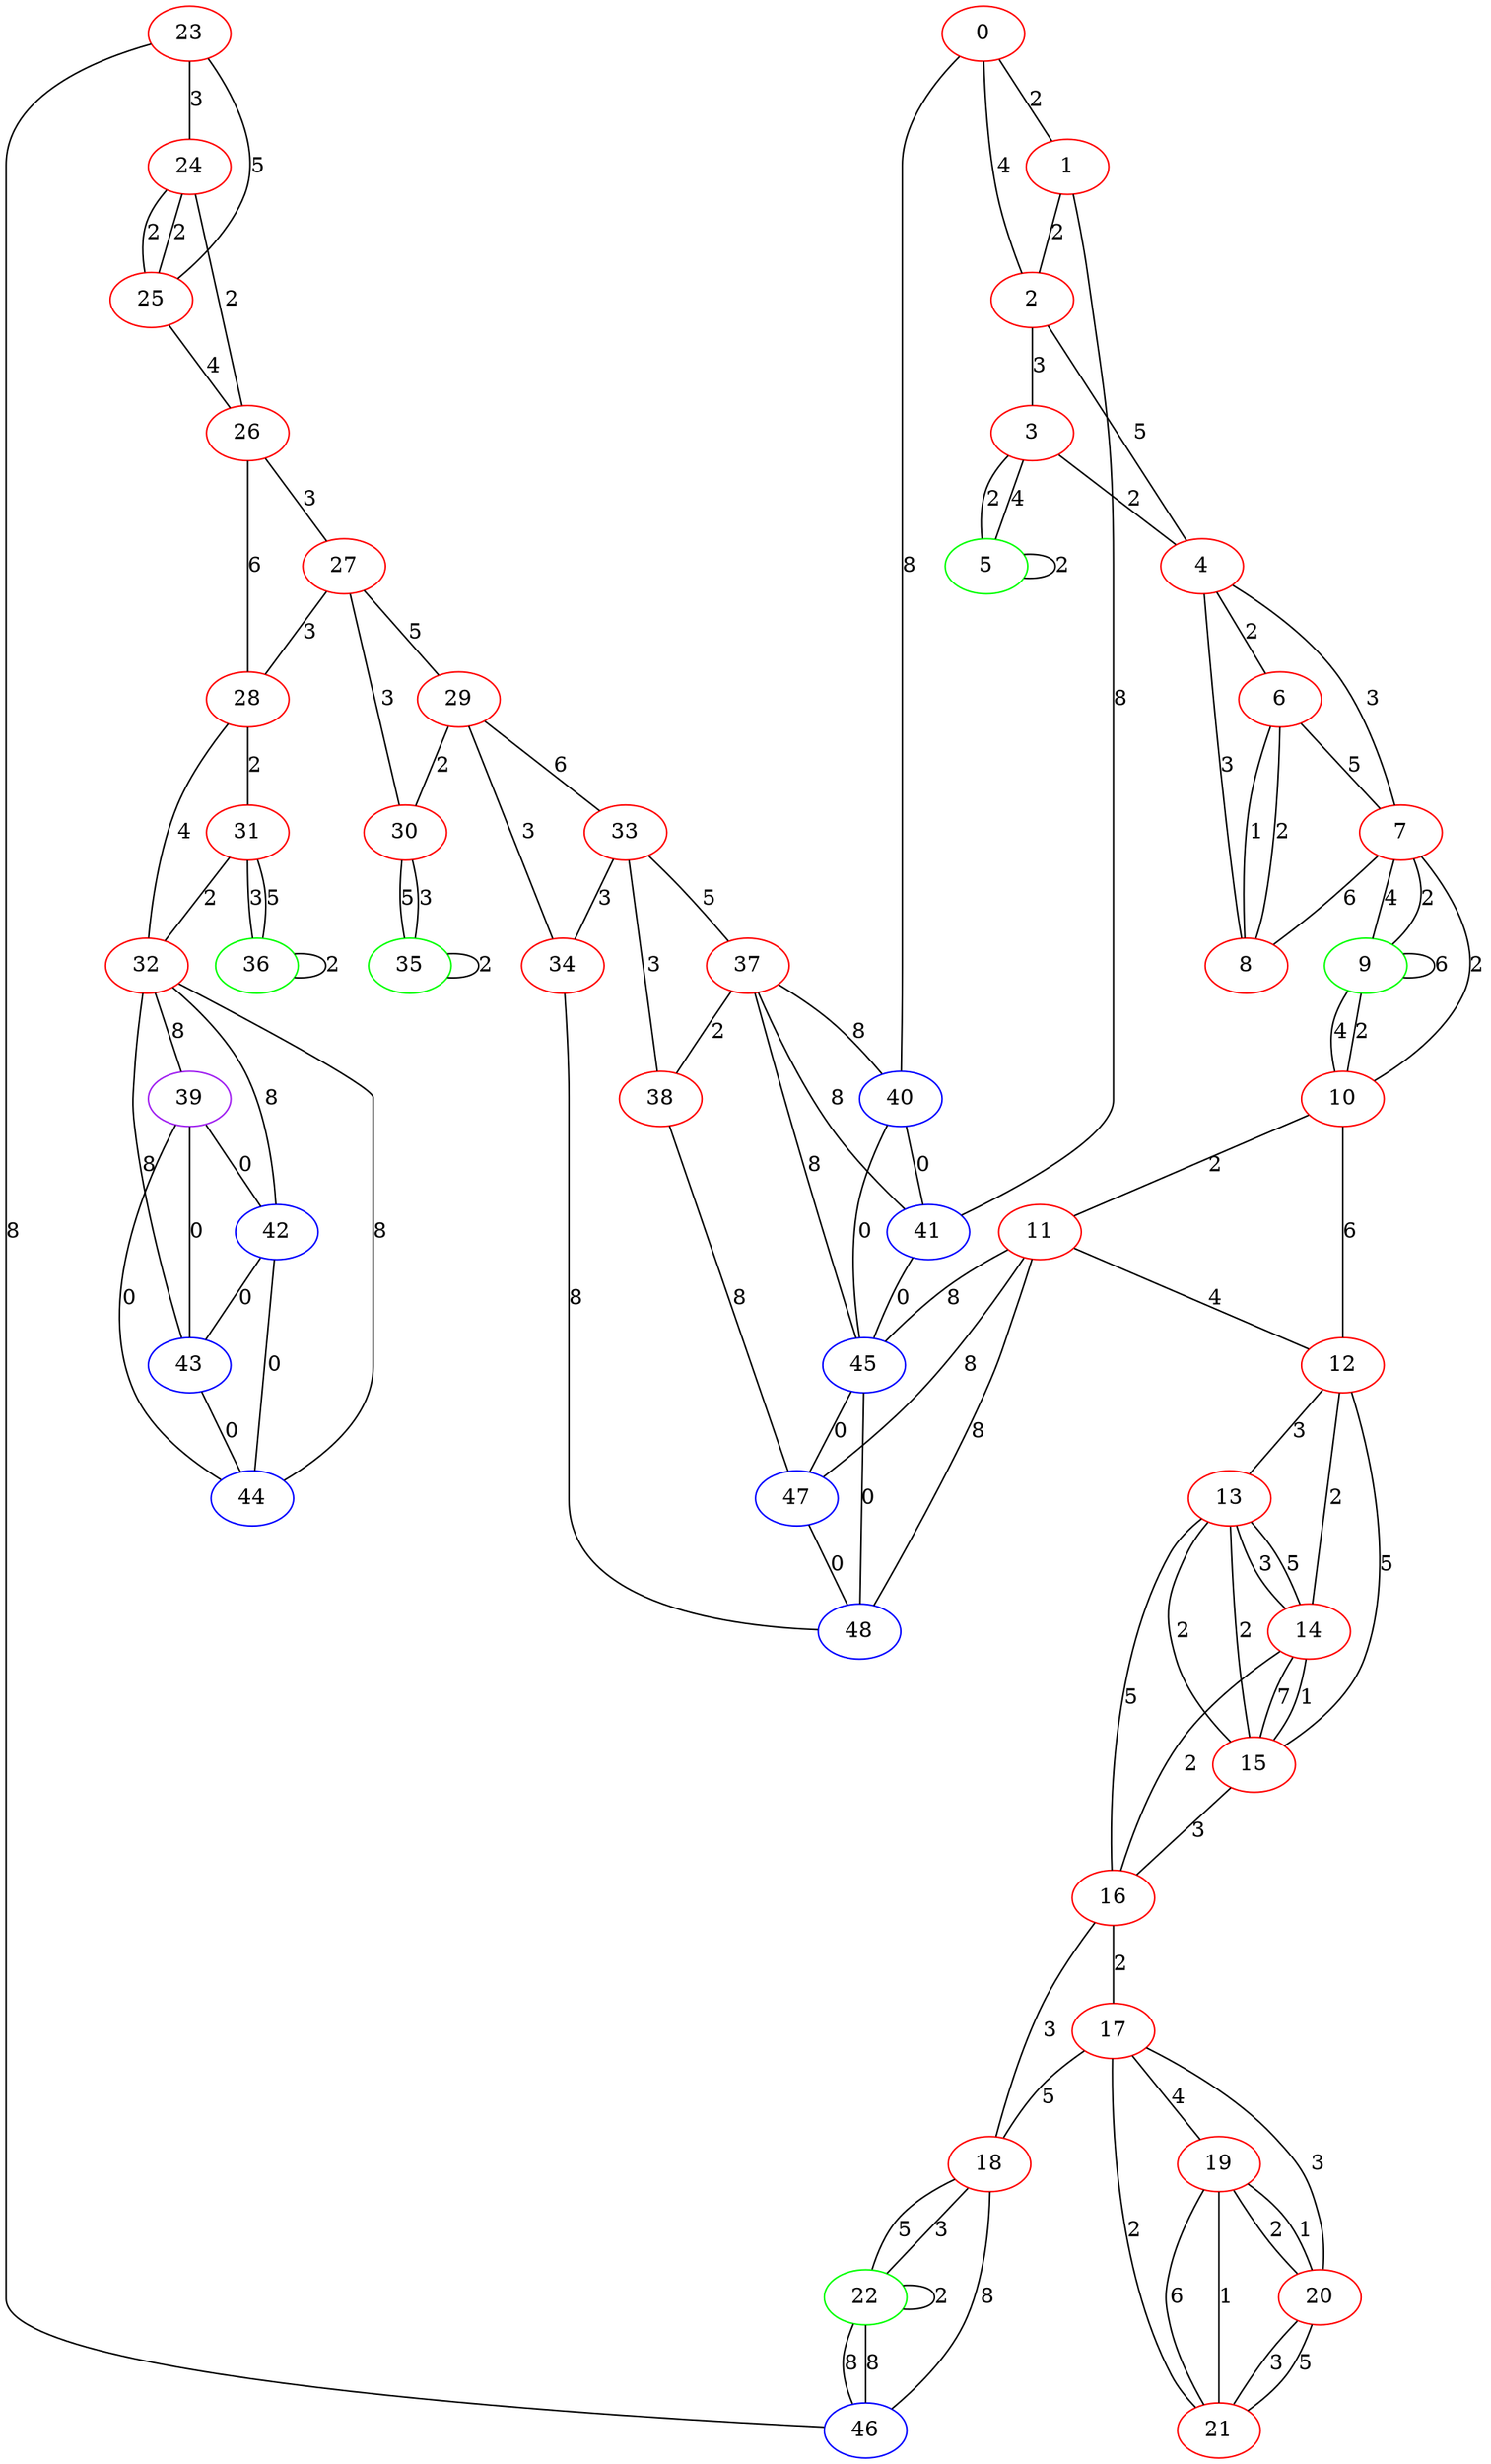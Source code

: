 graph "" {
0 [color=red, weight=1];
1 [color=red, weight=1];
2 [color=red, weight=1];
3 [color=red, weight=1];
4 [color=red, weight=1];
5 [color=green, weight=2];
6 [color=red, weight=1];
7 [color=red, weight=1];
8 [color=red, weight=1];
9 [color=green, weight=2];
10 [color=red, weight=1];
11 [color=red, weight=1];
12 [color=red, weight=1];
13 [color=red, weight=1];
14 [color=red, weight=1];
15 [color=red, weight=1];
16 [color=red, weight=1];
17 [color=red, weight=1];
18 [color=red, weight=1];
19 [color=red, weight=1];
20 [color=red, weight=1];
21 [color=red, weight=1];
22 [color=green, weight=2];
23 [color=red, weight=1];
24 [color=red, weight=1];
25 [color=red, weight=1];
26 [color=red, weight=1];
27 [color=red, weight=1];
28 [color=red, weight=1];
29 [color=red, weight=1];
30 [color=red, weight=1];
31 [color=red, weight=1];
32 [color=red, weight=1];
33 [color=red, weight=1];
34 [color=red, weight=1];
35 [color=green, weight=2];
36 [color=green, weight=2];
37 [color=red, weight=1];
38 [color=red, weight=1];
39 [color=purple, weight=4];
40 [color=blue, weight=3];
41 [color=blue, weight=3];
42 [color=blue, weight=3];
43 [color=blue, weight=3];
44 [color=blue, weight=3];
45 [color=blue, weight=3];
46 [color=blue, weight=3];
47 [color=blue, weight=3];
48 [color=blue, weight=3];
0 -- 40  [key=0, label=8];
0 -- 1  [key=0, label=2];
0 -- 2  [key=0, label=4];
1 -- 41  [key=0, label=8];
1 -- 2  [key=0, label=2];
2 -- 3  [key=0, label=3];
2 -- 4  [key=0, label=5];
3 -- 4  [key=0, label=2];
3 -- 5  [key=0, label=2];
3 -- 5  [key=1, label=4];
4 -- 8  [key=0, label=3];
4 -- 6  [key=0, label=2];
4 -- 7  [key=0, label=3];
5 -- 5  [key=0, label=2];
6 -- 8  [key=0, label=2];
6 -- 8  [key=1, label=1];
6 -- 7  [key=0, label=5];
7 -- 8  [key=0, label=6];
7 -- 9  [key=0, label=2];
7 -- 9  [key=1, label=4];
7 -- 10  [key=0, label=2];
9 -- 9  [key=0, label=6];
9 -- 10  [key=0, label=4];
9 -- 10  [key=1, label=2];
10 -- 11  [key=0, label=2];
10 -- 12  [key=0, label=6];
11 -- 48  [key=0, label=8];
11 -- 12  [key=0, label=4];
11 -- 45  [key=0, label=8];
11 -- 47  [key=0, label=8];
12 -- 13  [key=0, label=3];
12 -- 14  [key=0, label=2];
12 -- 15  [key=0, label=5];
13 -- 16  [key=0, label=5];
13 -- 14  [key=0, label=5];
13 -- 14  [key=1, label=3];
13 -- 15  [key=0, label=2];
13 -- 15  [key=1, label=2];
14 -- 16  [key=0, label=2];
14 -- 15  [key=0, label=7];
14 -- 15  [key=1, label=1];
15 -- 16  [key=0, label=3];
16 -- 17  [key=0, label=2];
16 -- 18  [key=0, label=3];
17 -- 18  [key=0, label=5];
17 -- 19  [key=0, label=4];
17 -- 20  [key=0, label=3];
17 -- 21  [key=0, label=2];
18 -- 46  [key=0, label=8];
18 -- 22  [key=0, label=3];
18 -- 22  [key=1, label=5];
19 -- 20  [key=0, label=1];
19 -- 20  [key=1, label=2];
19 -- 21  [key=0, label=6];
19 -- 21  [key=1, label=1];
20 -- 21  [key=0, label=5];
20 -- 21  [key=1, label=3];
22 -- 46  [key=0, label=8];
22 -- 46  [key=1, label=8];
22 -- 22  [key=0, label=2];
23 -- 24  [key=0, label=3];
23 -- 25  [key=0, label=5];
23 -- 46  [key=0, label=8];
24 -- 25  [key=0, label=2];
24 -- 25  [key=1, label=2];
24 -- 26  [key=0, label=2];
25 -- 26  [key=0, label=4];
26 -- 27  [key=0, label=3];
26 -- 28  [key=0, label=6];
27 -- 28  [key=0, label=3];
27 -- 29  [key=0, label=5];
27 -- 30  [key=0, label=3];
28 -- 32  [key=0, label=4];
28 -- 31  [key=0, label=2];
29 -- 33  [key=0, label=6];
29 -- 34  [key=0, label=3];
29 -- 30  [key=0, label=2];
30 -- 35  [key=0, label=3];
30 -- 35  [key=1, label=5];
31 -- 32  [key=0, label=2];
31 -- 36  [key=0, label=3];
31 -- 36  [key=1, label=5];
32 -- 39  [key=0, label=8];
32 -- 42  [key=0, label=8];
32 -- 43  [key=0, label=8];
32 -- 44  [key=0, label=8];
33 -- 34  [key=0, label=3];
33 -- 37  [key=0, label=5];
33 -- 38  [key=0, label=3];
34 -- 48  [key=0, label=8];
35 -- 35  [key=0, label=2];
36 -- 36  [key=0, label=2];
37 -- 40  [key=0, label=8];
37 -- 45  [key=0, label=8];
37 -- 38  [key=0, label=2];
37 -- 41  [key=0, label=8];
38 -- 47  [key=0, label=8];
39 -- 42  [key=0, label=0];
39 -- 43  [key=0, label=0];
39 -- 44  [key=0, label=0];
40 -- 41  [key=0, label=0];
40 -- 45  [key=0, label=0];
41 -- 45  [key=0, label=0];
42 -- 43  [key=0, label=0];
42 -- 44  [key=0, label=0];
43 -- 44  [key=0, label=0];
45 -- 47  [key=0, label=0];
45 -- 48  [key=0, label=0];
47 -- 48  [key=0, label=0];
}

